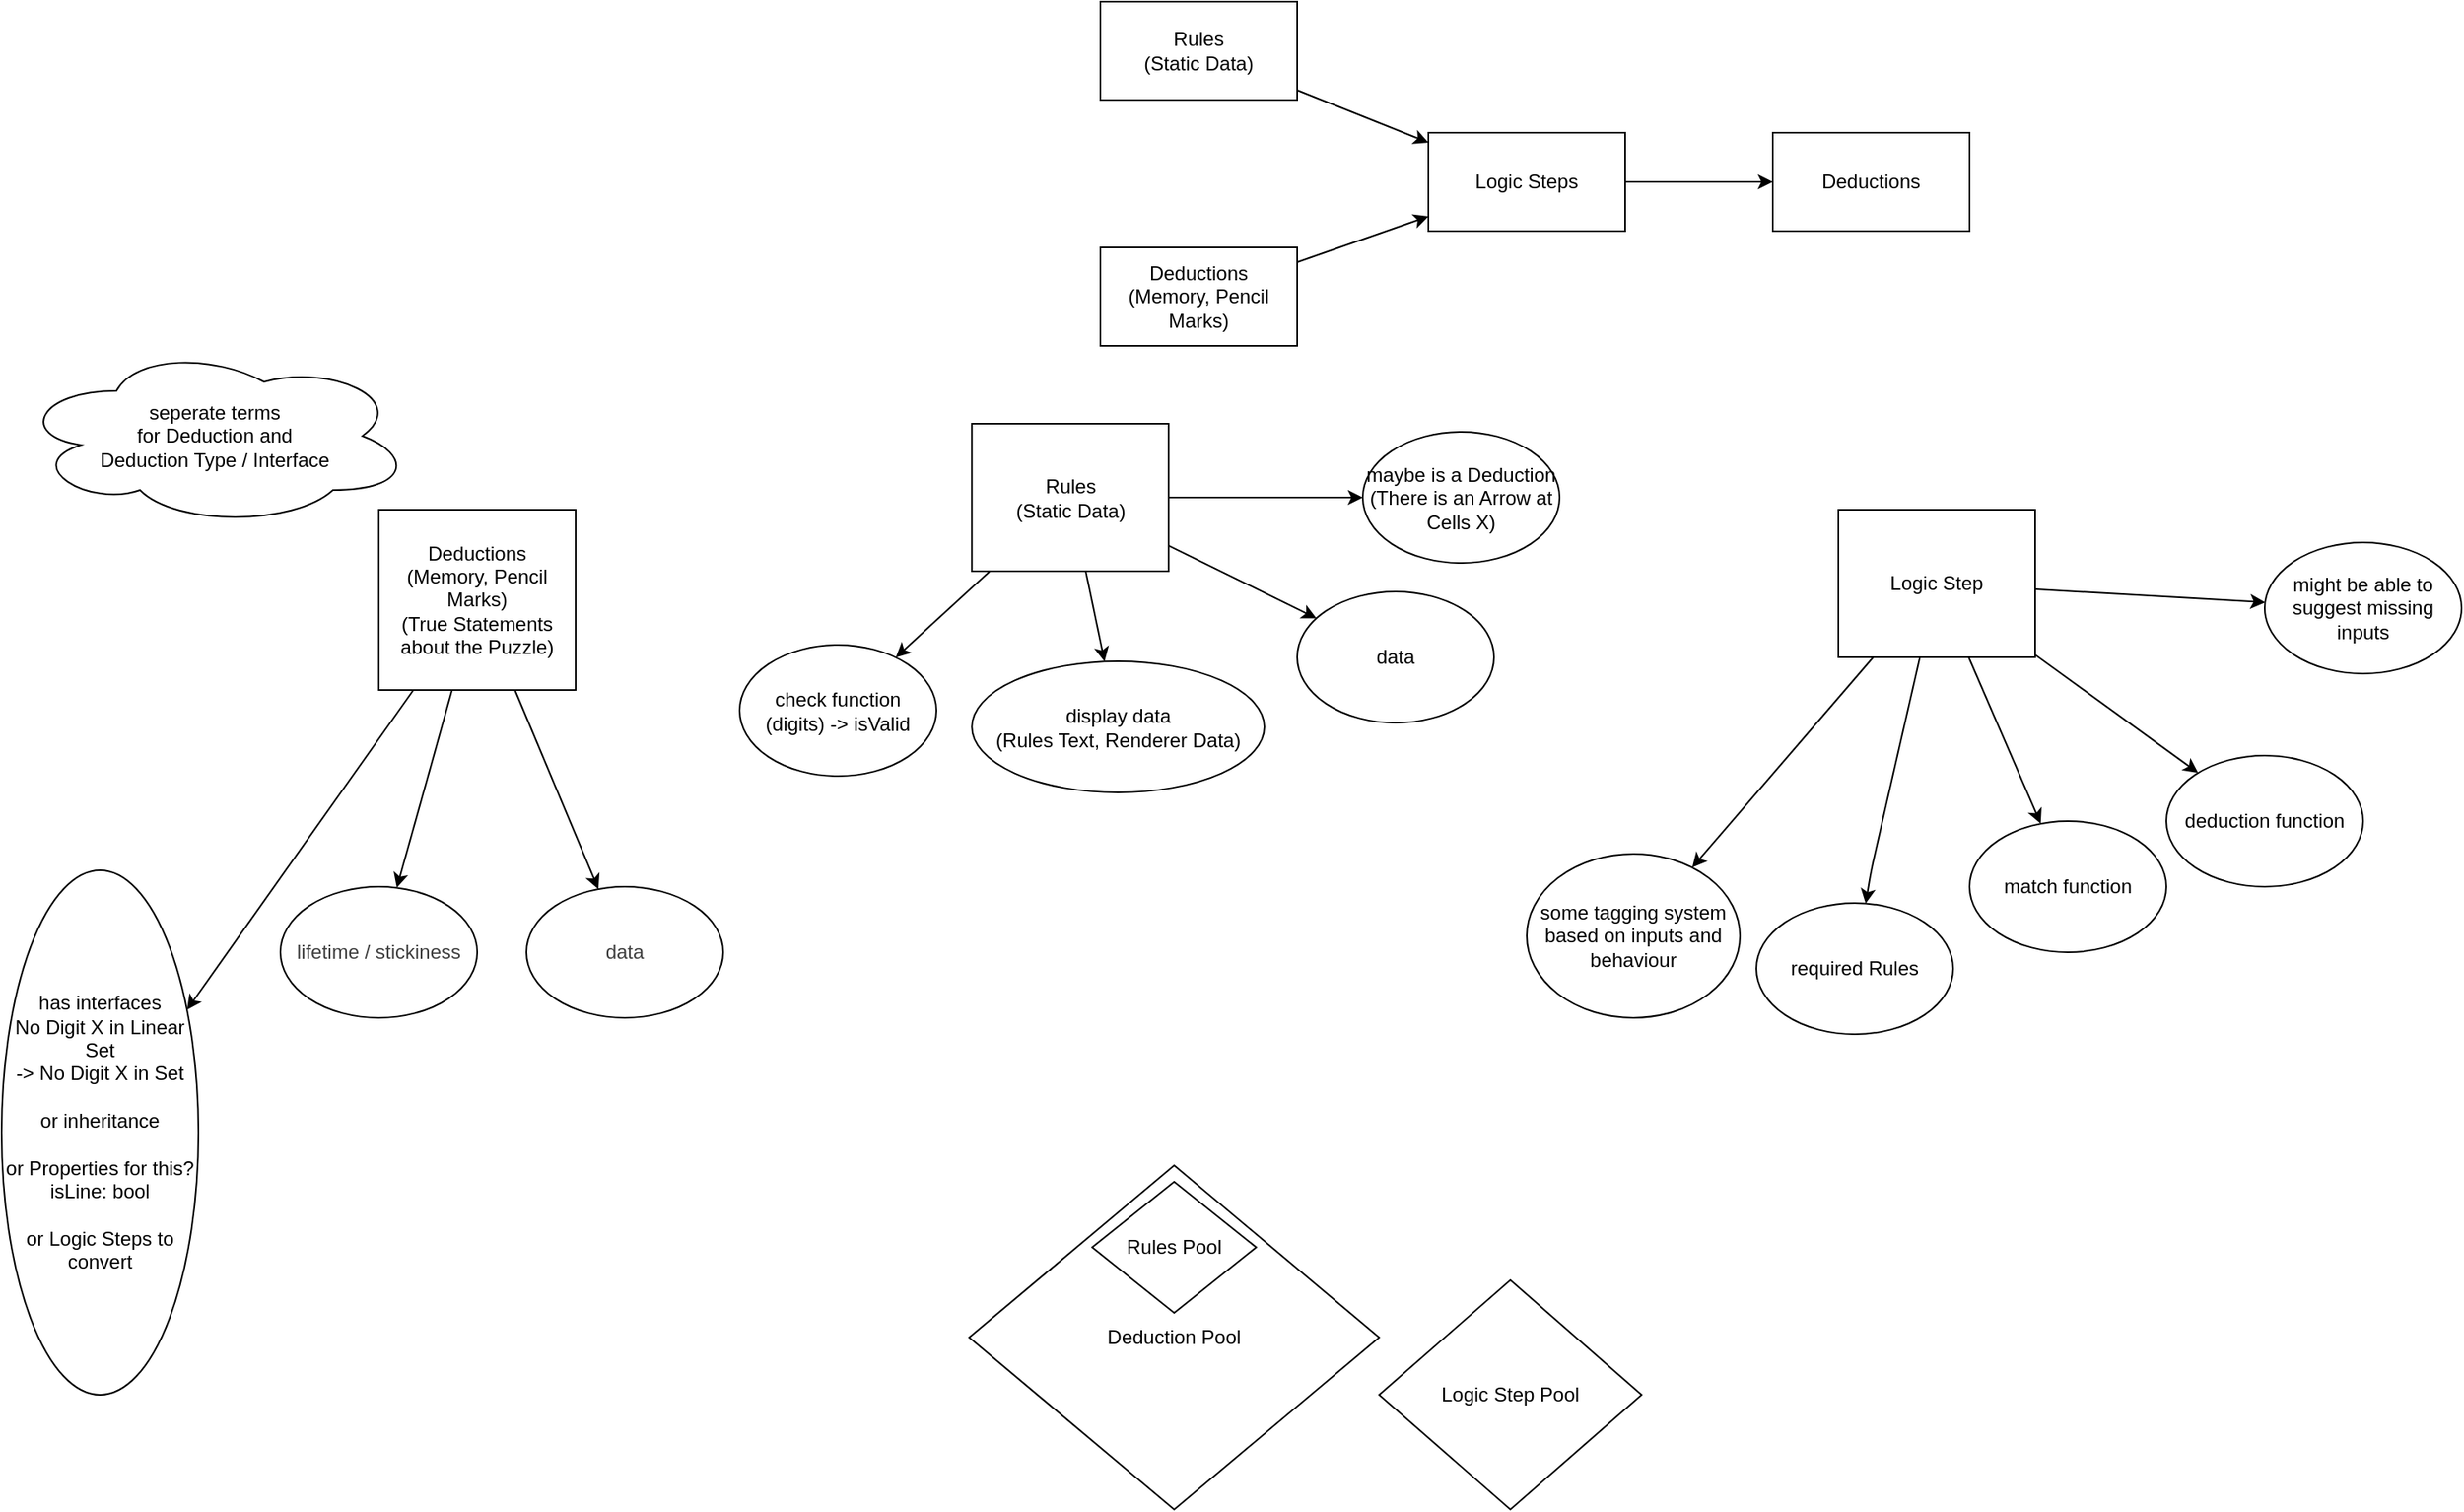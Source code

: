 <mxfile>
    <diagram id="kwLDsWHWYtzINdy_r8E7" name="Page-1">
        <mxGraphModel dx="2730" dy="1125" grid="1" gridSize="10" guides="1" tooltips="1" connect="1" arrows="1" fold="1" page="1" pageScale="1" pageWidth="850" pageHeight="1100" math="0" shadow="0">
            <root>
                <mxCell id="0"/>
                <mxCell id="1" parent="0"/>
                <mxCell id="5" style="edgeStyle=none;html=1;" edge="1" parent="1" source="2" target="4">
                    <mxGeometry relative="1" as="geometry"/>
                </mxCell>
                <mxCell id="2" value="Rules&lt;div&gt;(Static Data)&lt;/div&gt;" style="rounded=0;whiteSpace=wrap;html=1;" vertex="1" parent="1">
                    <mxGeometry x="150" y="150" width="120" height="60" as="geometry"/>
                </mxCell>
                <mxCell id="6" style="edgeStyle=none;html=1;" edge="1" parent="1" source="3" target="4">
                    <mxGeometry relative="1" as="geometry"/>
                </mxCell>
                <mxCell id="3" value="Deductions&lt;div&gt;(Memory, Pencil Marks)&lt;/div&gt;" style="rounded=0;whiteSpace=wrap;html=1;" vertex="1" parent="1">
                    <mxGeometry x="150" y="300" width="120" height="60" as="geometry"/>
                </mxCell>
                <mxCell id="7" style="edgeStyle=none;html=1;" edge="1" parent="1" source="4" target="8">
                    <mxGeometry relative="1" as="geometry">
                        <mxPoint x="560" y="260" as="targetPoint"/>
                    </mxGeometry>
                </mxCell>
                <mxCell id="4" value="Logic Steps" style="rounded=0;whiteSpace=wrap;html=1;" vertex="1" parent="1">
                    <mxGeometry x="350" y="230" width="120" height="60" as="geometry"/>
                </mxCell>
                <mxCell id="8" value="Deductions" style="rounded=0;whiteSpace=wrap;html=1;" vertex="1" parent="1">
                    <mxGeometry x="560" y="230" width="120" height="60" as="geometry"/>
                </mxCell>
                <mxCell id="13" style="edgeStyle=none;html=1;" edge="1" parent="1" source="10" target="12">
                    <mxGeometry relative="1" as="geometry">
                        <mxPoint x="60.001" y="542.251" as="targetPoint"/>
                    </mxGeometry>
                </mxCell>
                <mxCell id="38" style="edgeStyle=none;html=1;" edge="1" parent="1" source="10" target="37">
                    <mxGeometry relative="1" as="geometry">
                        <mxPoint x="152.801" y="547.936" as="targetPoint"/>
                    </mxGeometry>
                </mxCell>
                <mxCell id="40" style="edgeStyle=none;html=1;" edge="1" parent="1" source="10" target="39">
                    <mxGeometry relative="1" as="geometry"/>
                </mxCell>
                <mxCell id="45" style="edgeStyle=none;html=1;" edge="1" parent="1" source="10" target="44">
                    <mxGeometry relative="1" as="geometry"/>
                </mxCell>
                <mxCell id="10" value="Rules&lt;div&gt;(Static Data)&lt;/div&gt;" style="rounded=0;whiteSpace=wrap;html=1;" vertex="1" parent="1">
                    <mxGeometry x="71.64" y="407.5" width="120" height="90" as="geometry"/>
                </mxCell>
                <mxCell id="16" style="edgeStyle=none;html=1;" edge="1" parent="1" source="11" target="14">
                    <mxGeometry relative="1" as="geometry"/>
                </mxCell>
                <mxCell id="17" style="edgeStyle=none;html=1;" edge="1" parent="1" source="11" target="15">
                    <mxGeometry relative="1" as="geometry"/>
                </mxCell>
                <mxCell id="28" style="edgeStyle=none;html=1;" edge="1" parent="1" source="11" target="27">
                    <mxGeometry relative="1" as="geometry"/>
                </mxCell>
                <mxCell id="11" value="Deductions&lt;div&gt;(Memory, Pencil Marks)&lt;/div&gt;&lt;div&gt;(True Statements about the Puzzle)&lt;/div&gt;" style="rounded=0;whiteSpace=wrap;html=1;" vertex="1" parent="1">
                    <mxGeometry x="-290" y="460" width="120" height="110" as="geometry"/>
                </mxCell>
                <mxCell id="12" value="check function&lt;div&gt;(digits) -&amp;gt; isValid&lt;/div&gt;" style="ellipse;whiteSpace=wrap;html=1;" vertex="1" parent="1">
                    <mxGeometry x="-70" y="542.5" width="120" height="80" as="geometry"/>
                </mxCell>
                <mxCell id="14" value="&lt;span style=&quot;color: rgb(63, 63, 63);&quot;&gt;lifetime / stickiness&lt;/span&gt;" style="ellipse;whiteSpace=wrap;html=1;" vertex="1" parent="1">
                    <mxGeometry x="-350" y="690" width="120" height="80" as="geometry"/>
                </mxCell>
                <mxCell id="15" value="&lt;span style=&quot;color: rgb(63, 63, 63);&quot;&gt;data&lt;/span&gt;" style="ellipse;whiteSpace=wrap;html=1;" vertex="1" parent="1">
                    <mxGeometry x="-200" y="690" width="120" height="80" as="geometry"/>
                </mxCell>
                <mxCell id="20" style="edgeStyle=none;html=1;" edge="1" parent="1" source="18" target="19">
                    <mxGeometry relative="1" as="geometry">
                        <Array as="points">
                            <mxPoint x="620" y="680"/>
                        </Array>
                    </mxGeometry>
                </mxCell>
                <mxCell id="22" style="edgeStyle=none;html=1;" edge="1" parent="1" source="18" target="21">
                    <mxGeometry relative="1" as="geometry"/>
                </mxCell>
                <mxCell id="24" style="edgeStyle=none;html=1;" edge="1" parent="1" source="18" target="23">
                    <mxGeometry relative="1" as="geometry"/>
                </mxCell>
                <mxCell id="26" style="edgeStyle=none;html=1;" edge="1" parent="1" source="18" target="25">
                    <mxGeometry relative="1" as="geometry"/>
                </mxCell>
                <mxCell id="30" style="edgeStyle=none;html=1;" edge="1" parent="1" source="18" target="29">
                    <mxGeometry relative="1" as="geometry"/>
                </mxCell>
                <mxCell id="18" value="Logic Step" style="rounded=0;whiteSpace=wrap;html=1;" vertex="1" parent="1">
                    <mxGeometry x="600" y="460" width="120" height="90" as="geometry"/>
                </mxCell>
                <mxCell id="19" value="required Rules" style="ellipse;whiteSpace=wrap;html=1;" vertex="1" parent="1">
                    <mxGeometry x="550" y="700" width="120" height="80" as="geometry"/>
                </mxCell>
                <mxCell id="21" value="match function" style="ellipse;whiteSpace=wrap;html=1;" vertex="1" parent="1">
                    <mxGeometry x="680" y="650" width="120" height="80" as="geometry"/>
                </mxCell>
                <mxCell id="23" value="deduction function" style="ellipse;whiteSpace=wrap;html=1;" vertex="1" parent="1">
                    <mxGeometry x="800" y="610" width="120" height="80" as="geometry"/>
                </mxCell>
                <mxCell id="25" value="some tagging system&lt;div&gt;based on inputs and behaviour&lt;/div&gt;" style="ellipse;whiteSpace=wrap;html=1;" vertex="1" parent="1">
                    <mxGeometry x="410" y="670" width="130" height="100" as="geometry"/>
                </mxCell>
                <mxCell id="27" value="has interfaces&lt;div&gt;No Digit X in Linear Set&lt;br&gt;-&amp;gt; No Digit X in Set&lt;/div&gt;&lt;div&gt;&lt;br&gt;&lt;/div&gt;&lt;div&gt;or inheritance&lt;/div&gt;&lt;div&gt;&lt;br&gt;&lt;/div&gt;&lt;div&gt;or Properties for this?&lt;/div&gt;&lt;div&gt;isLine: bool&lt;/div&gt;&lt;div&gt;&lt;br&gt;&lt;/div&gt;&lt;div&gt;or Logic Steps to convert&lt;/div&gt;" style="ellipse;whiteSpace=wrap;html=1;" vertex="1" parent="1">
                    <mxGeometry x="-520" y="680" width="120" height="320" as="geometry"/>
                </mxCell>
                <mxCell id="29" value="might be able to suggest missing inputs" style="ellipse;whiteSpace=wrap;html=1;" vertex="1" parent="1">
                    <mxGeometry x="860" y="480" width="120" height="80" as="geometry"/>
                </mxCell>
                <mxCell id="36" value="seperate terms&lt;div&gt;for Deduction and&lt;/div&gt;&lt;div&gt;Deduction Type / Interface&lt;/div&gt;" style="ellipse;shape=cloud;whiteSpace=wrap;html=1;" vertex="1" parent="1">
                    <mxGeometry x="-510" y="360" width="240" height="110" as="geometry"/>
                </mxCell>
                <mxCell id="37" value="display data&lt;div&gt;(Rules Text, Renderer Data)&lt;/div&gt;" style="ellipse;whiteSpace=wrap;html=1;" vertex="1" parent="1">
                    <mxGeometry x="71.64" y="552.5" width="178.36" height="80" as="geometry"/>
                </mxCell>
                <mxCell id="39" value="data" style="ellipse;whiteSpace=wrap;html=1;" vertex="1" parent="1">
                    <mxGeometry x="270" y="510" width="120" height="80" as="geometry"/>
                </mxCell>
                <mxCell id="41" value="Deduction Pool" style="rhombus;whiteSpace=wrap;html=1;" vertex="1" parent="1">
                    <mxGeometry x="70" y="860" width="250" height="210" as="geometry"/>
                </mxCell>
                <mxCell id="42" value="Rules Pool" style="rhombus;whiteSpace=wrap;html=1;" vertex="1" parent="1">
                    <mxGeometry x="145" y="870" width="100" height="80" as="geometry"/>
                </mxCell>
                <mxCell id="43" value="Logic Step Pool" style="rhombus;whiteSpace=wrap;html=1;" vertex="1" parent="1">
                    <mxGeometry x="320" y="930" width="160" height="140" as="geometry"/>
                </mxCell>
                <mxCell id="44" value="maybe is a Deduction&lt;div&gt;(There is an Arrow at Cells X)&lt;/div&gt;" style="ellipse;whiteSpace=wrap;html=1;" vertex="1" parent="1">
                    <mxGeometry x="310" y="412.5" width="120" height="80" as="geometry"/>
                </mxCell>
            </root>
        </mxGraphModel>
    </diagram>
</mxfile>